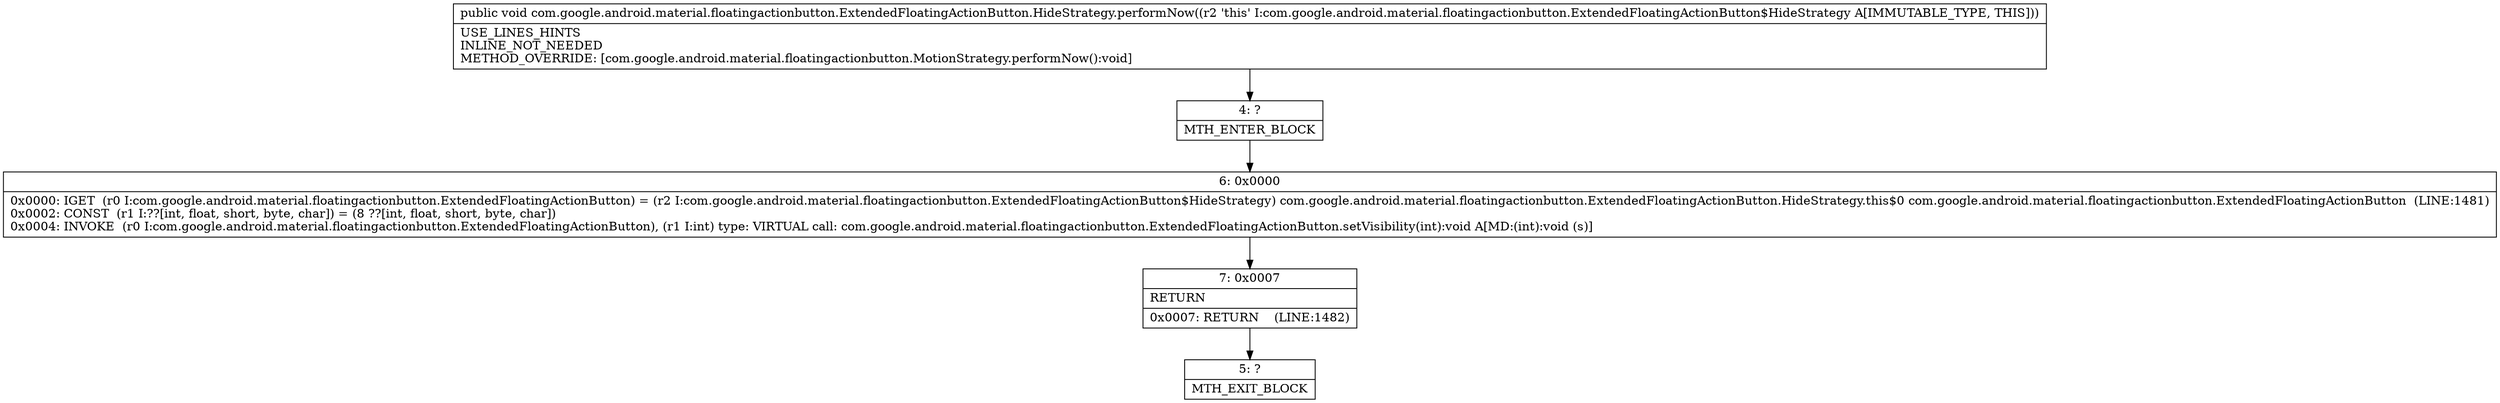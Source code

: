 digraph "CFG forcom.google.android.material.floatingactionbutton.ExtendedFloatingActionButton.HideStrategy.performNow()V" {
Node_4 [shape=record,label="{4\:\ ?|MTH_ENTER_BLOCK\l}"];
Node_6 [shape=record,label="{6\:\ 0x0000|0x0000: IGET  (r0 I:com.google.android.material.floatingactionbutton.ExtendedFloatingActionButton) = (r2 I:com.google.android.material.floatingactionbutton.ExtendedFloatingActionButton$HideStrategy) com.google.android.material.floatingactionbutton.ExtendedFloatingActionButton.HideStrategy.this$0 com.google.android.material.floatingactionbutton.ExtendedFloatingActionButton  (LINE:1481)\l0x0002: CONST  (r1 I:??[int, float, short, byte, char]) = (8 ??[int, float, short, byte, char]) \l0x0004: INVOKE  (r0 I:com.google.android.material.floatingactionbutton.ExtendedFloatingActionButton), (r1 I:int) type: VIRTUAL call: com.google.android.material.floatingactionbutton.ExtendedFloatingActionButton.setVisibility(int):void A[MD:(int):void (s)]\l}"];
Node_7 [shape=record,label="{7\:\ 0x0007|RETURN\l|0x0007: RETURN    (LINE:1482)\l}"];
Node_5 [shape=record,label="{5\:\ ?|MTH_EXIT_BLOCK\l}"];
MethodNode[shape=record,label="{public void com.google.android.material.floatingactionbutton.ExtendedFloatingActionButton.HideStrategy.performNow((r2 'this' I:com.google.android.material.floatingactionbutton.ExtendedFloatingActionButton$HideStrategy A[IMMUTABLE_TYPE, THIS]))  | USE_LINES_HINTS\lINLINE_NOT_NEEDED\lMETHOD_OVERRIDE: [com.google.android.material.floatingactionbutton.MotionStrategy.performNow():void]\l}"];
MethodNode -> Node_4;Node_4 -> Node_6;
Node_6 -> Node_7;
Node_7 -> Node_5;
}

